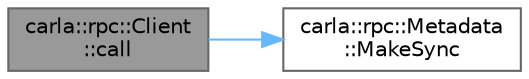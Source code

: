digraph "carla::rpc::Client::call"
{
 // INTERACTIVE_SVG=YES
 // LATEX_PDF_SIZE
  bgcolor="transparent";
  edge [fontname=Helvetica,fontsize=10,labelfontname=Helvetica,labelfontsize=10];
  node [fontname=Helvetica,fontsize=10,shape=box,height=0.2,width=0.4];
  rankdir="LR";
  Node1 [id="Node000001",label="carla::rpc::Client\l::call",height=0.2,width=0.4,color="gray40", fillcolor="grey60", style="filled", fontcolor="black",tooltip=" "];
  Node1 -> Node2 [id="edge1_Node000001_Node000002",color="steelblue1",style="solid",tooltip=" "];
  Node2 [id="Node000002",label="carla::rpc::Metadata\l::MakeSync",height=0.2,width=0.4,color="grey40", fillcolor="white", style="filled",URL="$db/dc6/classcarla_1_1rpc_1_1Metadata.html#adf4a61aa8ac16aadfedb4e101068d757",tooltip=" "];
}
